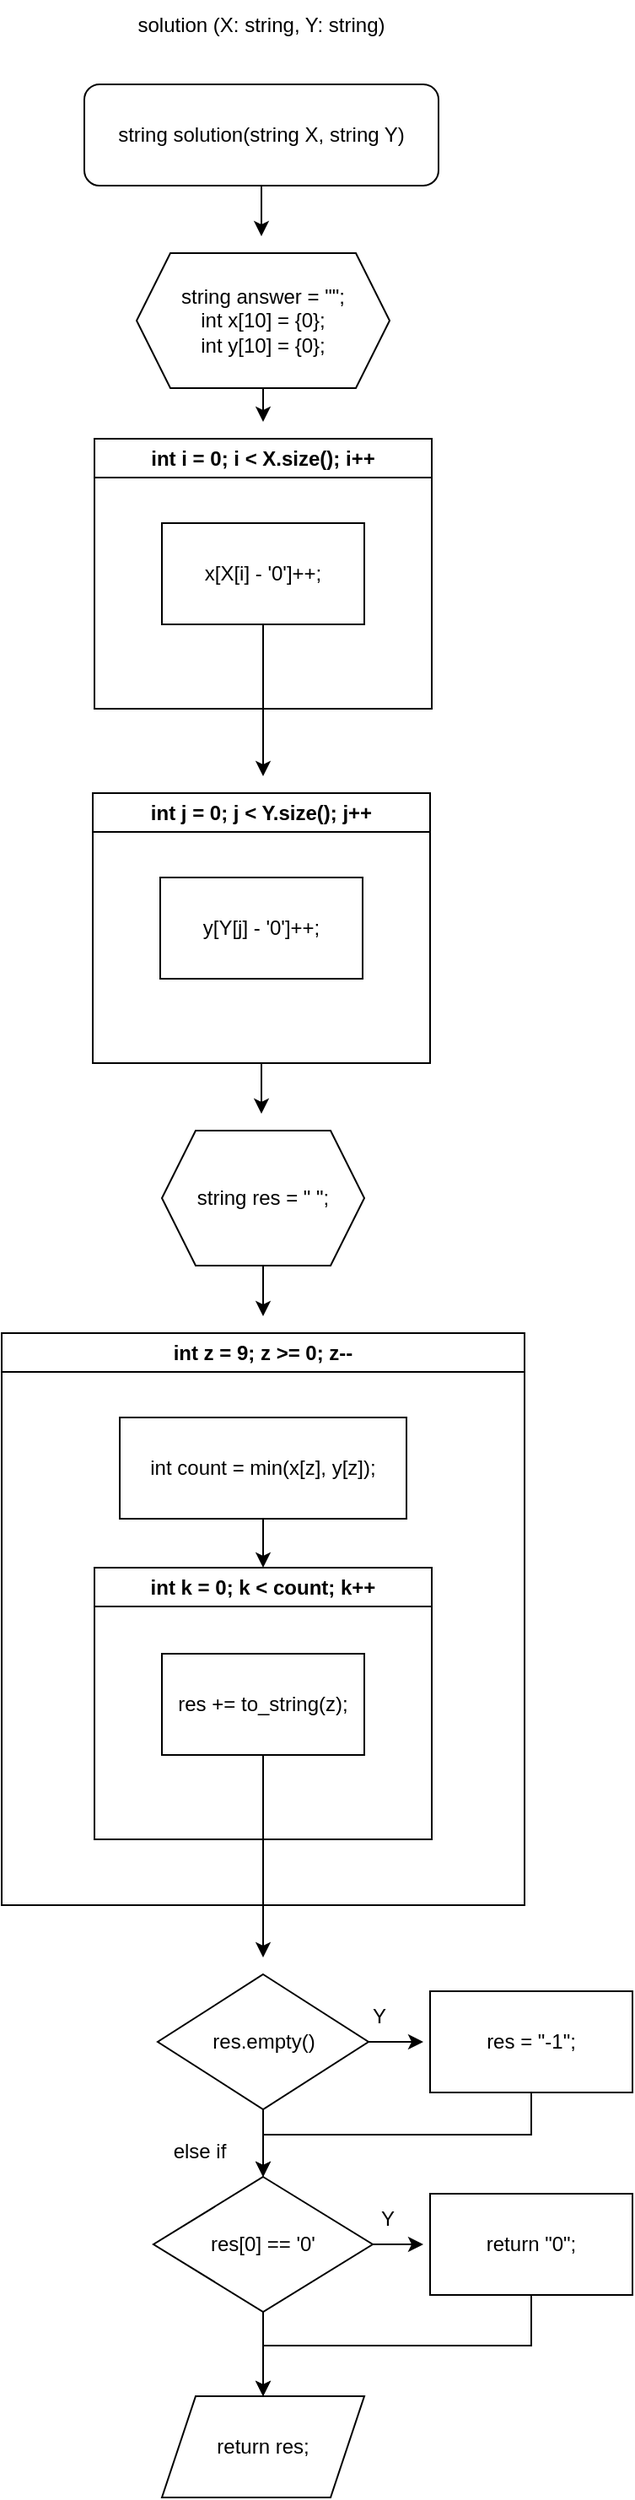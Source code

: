 <mxfile version="21.3.5" type="github">
  <diagram name="페이지-1" id="LzJ1G1pNWdiTjtFRE1Wm">
    <mxGraphModel dx="954" dy="647" grid="1" gridSize="10" guides="1" tooltips="1" connect="1" arrows="1" fold="1" page="1" pageScale="1" pageWidth="827" pageHeight="1169" math="0" shadow="0">
      <root>
        <mxCell id="0" />
        <mxCell id="1" parent="0" />
        <mxCell id="4DNEmmXMSl7r6aB9w3R6-3" style="edgeStyle=orthogonalEdgeStyle;rounded=0;orthogonalLoop=1;jettySize=auto;html=1;exitX=0.5;exitY=1;exitDx=0;exitDy=0;" edge="1" parent="1" source="4DNEmmXMSl7r6aB9w3R6-1">
          <mxGeometry relative="1" as="geometry">
            <mxPoint x="414" y="180" as="targetPoint" />
          </mxGeometry>
        </mxCell>
        <mxCell id="4DNEmmXMSl7r6aB9w3R6-1" value="string solution(string X, string Y)" style="rounded=1;whiteSpace=wrap;html=1;" vertex="1" parent="1">
          <mxGeometry x="309" y="90" width="210" height="60" as="geometry" />
        </mxCell>
        <mxCell id="4DNEmmXMSl7r6aB9w3R6-2" value="solution (X: string, Y: string)" style="text;html=1;strokeColor=none;fillColor=none;align=center;verticalAlign=middle;whiteSpace=wrap;rounded=0;" vertex="1" parent="1">
          <mxGeometry x="314" y="40" width="200" height="30" as="geometry" />
        </mxCell>
        <mxCell id="4DNEmmXMSl7r6aB9w3R6-5" style="edgeStyle=orthogonalEdgeStyle;rounded=0;orthogonalLoop=1;jettySize=auto;html=1;exitX=0.5;exitY=1;exitDx=0;exitDy=0;" edge="1" parent="1" source="4DNEmmXMSl7r6aB9w3R6-4">
          <mxGeometry relative="1" as="geometry">
            <mxPoint x="415" y="290" as="targetPoint" />
          </mxGeometry>
        </mxCell>
        <mxCell id="4DNEmmXMSl7r6aB9w3R6-4" value="string answer = &quot;&quot;;&lt;br&gt;int x[10] = {0};&lt;br&gt;int y[10] = {0};" style="shape=hexagon;perimeter=hexagonPerimeter2;whiteSpace=wrap;html=1;fixedSize=1;" vertex="1" parent="1">
          <mxGeometry x="340" y="190" width="150" height="80" as="geometry" />
        </mxCell>
        <mxCell id="4DNEmmXMSl7r6aB9w3R6-6" value="int i = 0; i &amp;lt; X.size(); i++" style="swimlane;whiteSpace=wrap;html=1;" vertex="1" parent="1">
          <mxGeometry x="315" y="300" width="200" height="160" as="geometry" />
        </mxCell>
        <mxCell id="4DNEmmXMSl7r6aB9w3R6-8" style="edgeStyle=orthogonalEdgeStyle;rounded=0;orthogonalLoop=1;jettySize=auto;html=1;exitX=0.5;exitY=1;exitDx=0;exitDy=0;" edge="1" parent="4DNEmmXMSl7r6aB9w3R6-6" source="4DNEmmXMSl7r6aB9w3R6-7">
          <mxGeometry relative="1" as="geometry">
            <mxPoint x="100" y="200" as="targetPoint" />
          </mxGeometry>
        </mxCell>
        <mxCell id="4DNEmmXMSl7r6aB9w3R6-7" value="x[X[i] - &#39;0&#39;]++;" style="rounded=0;whiteSpace=wrap;html=1;" vertex="1" parent="4DNEmmXMSl7r6aB9w3R6-6">
          <mxGeometry x="40" y="50" width="120" height="60" as="geometry" />
        </mxCell>
        <mxCell id="4DNEmmXMSl7r6aB9w3R6-11" style="edgeStyle=orthogonalEdgeStyle;rounded=0;orthogonalLoop=1;jettySize=auto;html=1;exitX=0.5;exitY=1;exitDx=0;exitDy=0;" edge="1" parent="1" source="4DNEmmXMSl7r6aB9w3R6-9">
          <mxGeometry relative="1" as="geometry">
            <mxPoint x="414" y="700" as="targetPoint" />
          </mxGeometry>
        </mxCell>
        <mxCell id="4DNEmmXMSl7r6aB9w3R6-9" value="int j = 0; j &amp;lt; Y.size(); j++" style="swimlane;whiteSpace=wrap;html=1;" vertex="1" parent="1">
          <mxGeometry x="314" y="510" width="200" height="160" as="geometry" />
        </mxCell>
        <mxCell id="4DNEmmXMSl7r6aB9w3R6-10" value="y[Y[j] - &#39;0&#39;]++;" style="rounded=0;whiteSpace=wrap;html=1;" vertex="1" parent="4DNEmmXMSl7r6aB9w3R6-9">
          <mxGeometry x="40" y="50" width="120" height="60" as="geometry" />
        </mxCell>
        <mxCell id="4DNEmmXMSl7r6aB9w3R6-13" style="edgeStyle=orthogonalEdgeStyle;rounded=0;orthogonalLoop=1;jettySize=auto;html=1;exitX=0.5;exitY=1;exitDx=0;exitDy=0;" edge="1" parent="1" source="4DNEmmXMSl7r6aB9w3R6-12">
          <mxGeometry relative="1" as="geometry">
            <mxPoint x="415" y="820" as="targetPoint" />
          </mxGeometry>
        </mxCell>
        <mxCell id="4DNEmmXMSl7r6aB9w3R6-12" value="string res = &quot; &quot;;" style="shape=hexagon;perimeter=hexagonPerimeter2;whiteSpace=wrap;html=1;fixedSize=1;" vertex="1" parent="1">
          <mxGeometry x="355" y="710" width="120" height="80" as="geometry" />
        </mxCell>
        <mxCell id="4DNEmmXMSl7r6aB9w3R6-14" value="int z = 9; z &amp;gt;= 0; z--" style="swimlane;whiteSpace=wrap;html=1;" vertex="1" parent="1">
          <mxGeometry x="260" y="830" width="310" height="339" as="geometry" />
        </mxCell>
        <mxCell id="4DNEmmXMSl7r6aB9w3R6-15" value="int count = min(x[z], y[z]);" style="rounded=0;whiteSpace=wrap;html=1;" vertex="1" parent="4DNEmmXMSl7r6aB9w3R6-14">
          <mxGeometry x="70" y="50" width="170" height="60" as="geometry" />
        </mxCell>
        <mxCell id="4DNEmmXMSl7r6aB9w3R6-17" value="int k = 0; k &amp;lt; count; k++" style="swimlane;whiteSpace=wrap;html=1;" vertex="1" parent="4DNEmmXMSl7r6aB9w3R6-14">
          <mxGeometry x="55" y="139" width="200" height="161" as="geometry" />
        </mxCell>
        <mxCell id="4DNEmmXMSl7r6aB9w3R6-19" style="edgeStyle=orthogonalEdgeStyle;rounded=0;orthogonalLoop=1;jettySize=auto;html=1;exitX=0.5;exitY=1;exitDx=0;exitDy=0;" edge="1" parent="4DNEmmXMSl7r6aB9w3R6-17" source="4DNEmmXMSl7r6aB9w3R6-18">
          <mxGeometry relative="1" as="geometry">
            <mxPoint x="100" y="231" as="targetPoint" />
          </mxGeometry>
        </mxCell>
        <mxCell id="4DNEmmXMSl7r6aB9w3R6-18" value="res += to_string(z);" style="rounded=0;whiteSpace=wrap;html=1;" vertex="1" parent="4DNEmmXMSl7r6aB9w3R6-17">
          <mxGeometry x="40" y="51" width="120" height="60" as="geometry" />
        </mxCell>
        <mxCell id="4DNEmmXMSl7r6aB9w3R6-16" style="edgeStyle=orthogonalEdgeStyle;rounded=0;orthogonalLoop=1;jettySize=auto;html=1;exitX=0.5;exitY=1;exitDx=0;exitDy=0;" edge="1" parent="4DNEmmXMSl7r6aB9w3R6-14" source="4DNEmmXMSl7r6aB9w3R6-15" target="4DNEmmXMSl7r6aB9w3R6-17">
          <mxGeometry relative="1" as="geometry">
            <mxPoint x="155" y="140" as="targetPoint" />
          </mxGeometry>
        </mxCell>
        <mxCell id="4DNEmmXMSl7r6aB9w3R6-21" style="edgeStyle=orthogonalEdgeStyle;rounded=0;orthogonalLoop=1;jettySize=auto;html=1;exitX=1;exitY=0.5;exitDx=0;exitDy=0;" edge="1" parent="1" source="4DNEmmXMSl7r6aB9w3R6-20">
          <mxGeometry relative="1" as="geometry">
            <mxPoint x="510" y="1250" as="targetPoint" />
          </mxGeometry>
        </mxCell>
        <mxCell id="4DNEmmXMSl7r6aB9w3R6-24" style="edgeStyle=orthogonalEdgeStyle;rounded=0;orthogonalLoop=1;jettySize=auto;html=1;exitX=0.5;exitY=1;exitDx=0;exitDy=0;entryX=0.5;entryY=0;entryDx=0;entryDy=0;" edge="1" parent="1" source="4DNEmmXMSl7r6aB9w3R6-20" target="4DNEmmXMSl7r6aB9w3R6-25">
          <mxGeometry relative="1" as="geometry">
            <mxPoint x="415" y="1320" as="targetPoint" />
          </mxGeometry>
        </mxCell>
        <mxCell id="4DNEmmXMSl7r6aB9w3R6-20" value="res.empty()" style="rhombus;whiteSpace=wrap;html=1;" vertex="1" parent="1">
          <mxGeometry x="352.5" y="1210" width="125" height="80" as="geometry" />
        </mxCell>
        <mxCell id="4DNEmmXMSl7r6aB9w3R6-34" style="edgeStyle=orthogonalEdgeStyle;rounded=0;orthogonalLoop=1;jettySize=auto;html=1;exitX=0.5;exitY=1;exitDx=0;exitDy=0;entryX=0.5;entryY=0;entryDx=0;entryDy=0;" edge="1" parent="1" source="4DNEmmXMSl7r6aB9w3R6-22" target="4DNEmmXMSl7r6aB9w3R6-25">
          <mxGeometry relative="1" as="geometry" />
        </mxCell>
        <mxCell id="4DNEmmXMSl7r6aB9w3R6-22" value="res = &quot;-1&quot;;" style="rounded=0;whiteSpace=wrap;html=1;" vertex="1" parent="1">
          <mxGeometry x="514" y="1220" width="120" height="60" as="geometry" />
        </mxCell>
        <mxCell id="4DNEmmXMSl7r6aB9w3R6-23" value="Y" style="text;html=1;strokeColor=none;fillColor=none;align=center;verticalAlign=middle;whiteSpace=wrap;rounded=0;" vertex="1" parent="1">
          <mxGeometry x="454" y="1220" width="60" height="30" as="geometry" />
        </mxCell>
        <mxCell id="4DNEmmXMSl7r6aB9w3R6-27" style="edgeStyle=orthogonalEdgeStyle;rounded=0;orthogonalLoop=1;jettySize=auto;html=1;exitX=1;exitY=0.5;exitDx=0;exitDy=0;" edge="1" parent="1" source="4DNEmmXMSl7r6aB9w3R6-25">
          <mxGeometry relative="1" as="geometry">
            <mxPoint x="510" y="1370" as="targetPoint" />
          </mxGeometry>
        </mxCell>
        <mxCell id="4DNEmmXMSl7r6aB9w3R6-29" style="edgeStyle=orthogonalEdgeStyle;rounded=0;orthogonalLoop=1;jettySize=auto;html=1;exitX=0.5;exitY=1;exitDx=0;exitDy=0;" edge="1" parent="1" source="4DNEmmXMSl7r6aB9w3R6-25" target="4DNEmmXMSl7r6aB9w3R6-30">
          <mxGeometry relative="1" as="geometry">
            <mxPoint x="415" y="1460" as="targetPoint" />
          </mxGeometry>
        </mxCell>
        <mxCell id="4DNEmmXMSl7r6aB9w3R6-25" value="res[0] == &#39;0&#39;" style="rhombus;whiteSpace=wrap;html=1;" vertex="1" parent="1">
          <mxGeometry x="350" y="1330" width="130" height="80" as="geometry" />
        </mxCell>
        <mxCell id="4DNEmmXMSl7r6aB9w3R6-26" value="else if" style="text;html=1;strokeColor=none;fillColor=none;align=center;verticalAlign=middle;whiteSpace=wrap;rounded=0;" vertex="1" parent="1">
          <mxGeometry x="355" y="1300" width="45" height="30" as="geometry" />
        </mxCell>
        <mxCell id="4DNEmmXMSl7r6aB9w3R6-32" style="edgeStyle=orthogonalEdgeStyle;rounded=0;orthogonalLoop=1;jettySize=auto;html=1;exitX=0.5;exitY=1;exitDx=0;exitDy=0;entryX=0.5;entryY=0;entryDx=0;entryDy=0;" edge="1" parent="1" source="4DNEmmXMSl7r6aB9w3R6-28" target="4DNEmmXMSl7r6aB9w3R6-30">
          <mxGeometry relative="1" as="geometry" />
        </mxCell>
        <mxCell id="4DNEmmXMSl7r6aB9w3R6-28" value="return &quot;0&quot;;" style="rounded=0;whiteSpace=wrap;html=1;" vertex="1" parent="1">
          <mxGeometry x="514" y="1340" width="120" height="60" as="geometry" />
        </mxCell>
        <mxCell id="4DNEmmXMSl7r6aB9w3R6-30" value="return res;" style="shape=parallelogram;perimeter=parallelogramPerimeter;whiteSpace=wrap;html=1;fixedSize=1;" vertex="1" parent="1">
          <mxGeometry x="355" y="1460" width="120" height="60" as="geometry" />
        </mxCell>
        <mxCell id="4DNEmmXMSl7r6aB9w3R6-35" value="Y" style="text;html=1;strokeColor=none;fillColor=none;align=center;verticalAlign=middle;whiteSpace=wrap;rounded=0;" vertex="1" parent="1">
          <mxGeometry x="459" y="1340" width="60" height="30" as="geometry" />
        </mxCell>
      </root>
    </mxGraphModel>
  </diagram>
</mxfile>

